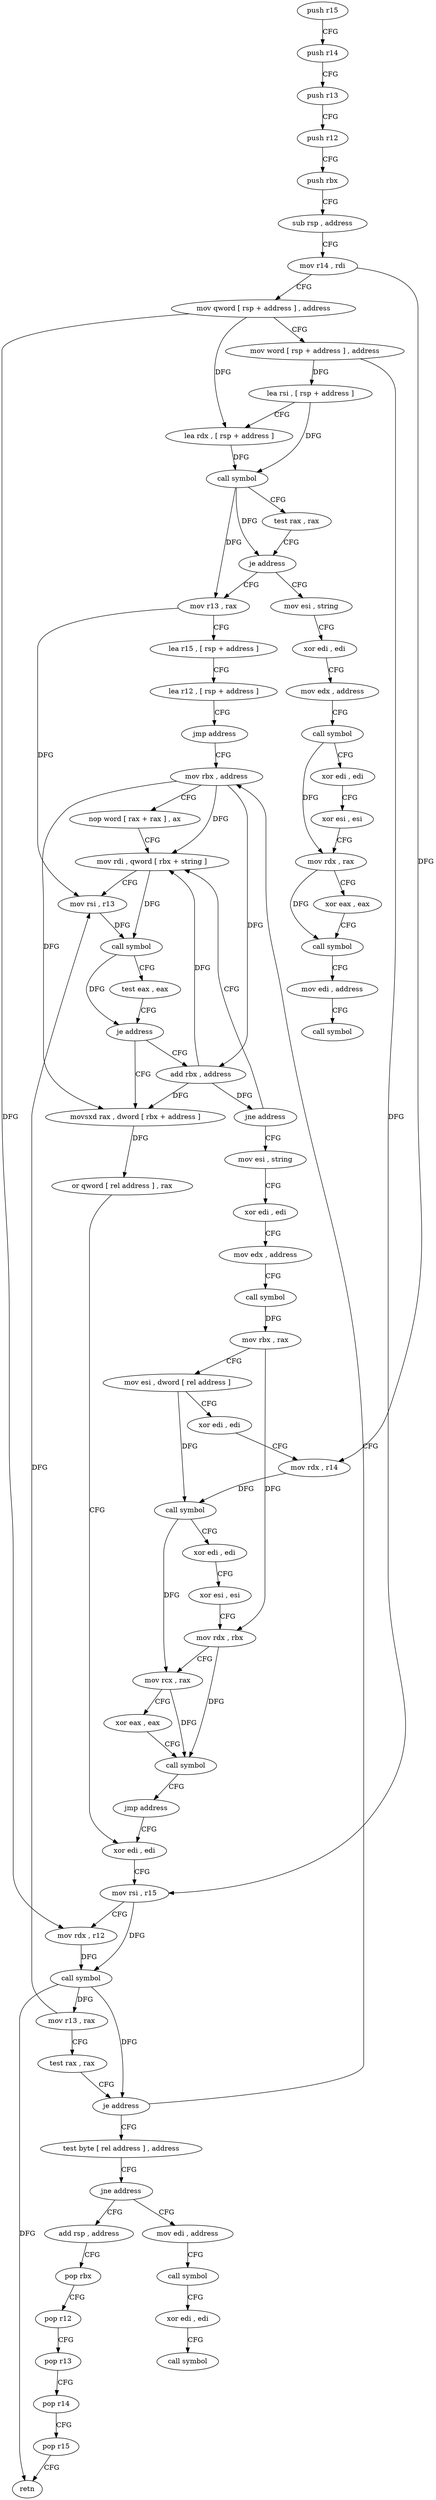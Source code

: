 digraph "func" {
"4229456" [label = "push r15" ]
"4229458" [label = "push r14" ]
"4229460" [label = "push r13" ]
"4229462" [label = "push r12" ]
"4229464" [label = "push rbx" ]
"4229465" [label = "sub rsp , address" ]
"4229469" [label = "mov r14 , rdi" ]
"4229472" [label = "mov qword [ rsp + address ] , address" ]
"4229481" [label = "mov word [ rsp + address ] , address" ]
"4229488" [label = "lea rsi , [ rsp + address ]" ]
"4229493" [label = "lea rdx , [ rsp + address ]" ]
"4229498" [label = "call symbol" ]
"4229503" [label = "test rax , rax" ]
"4229506" [label = "je address" ]
"4229687" [label = "mov esi , string" ]
"4229512" [label = "mov r13 , rax" ]
"4229692" [label = "xor edi , edi" ]
"4229694" [label = "mov edx , address" ]
"4229699" [label = "call symbol" ]
"4229704" [label = "xor edi , edi" ]
"4229706" [label = "xor esi , esi" ]
"4229708" [label = "mov rdx , rax" ]
"4229711" [label = "xor eax , eax" ]
"4229713" [label = "call symbol" ]
"4229718" [label = "mov edi , address" ]
"4229723" [label = "call symbol" ]
"4229515" [label = "lea r15 , [ rsp + address ]" ]
"4229520" [label = "lea r12 , [ rsp + address ]" ]
"4229525" [label = "jmp address" ]
"4229571" [label = "mov rbx , address" ]
"4229578" [label = "nop word [ rax + rax ] , ax" ]
"4229584" [label = "mov rdi , qword [ rbx + string ]" ]
"4229536" [label = "movsxd rax , dword [ rbx + address ]" ]
"4229543" [label = "or qword [ rel address ] , rax" ]
"4229550" [label = "xor edi , edi" ]
"4229603" [label = "add rbx , address" ]
"4229607" [label = "jne address" ]
"4229609" [label = "mov esi , string" ]
"4229664" [label = "test byte [ rel address ] , address" ]
"4229671" [label = "jne address" ]
"4229728" [label = "mov edi , address" ]
"4229673" [label = "add rsp , address" ]
"4229591" [label = "mov rsi , r13" ]
"4229594" [label = "call symbol" ]
"4229599" [label = "test eax , eax" ]
"4229601" [label = "je address" ]
"4229614" [label = "xor edi , edi" ]
"4229616" [label = "mov edx , address" ]
"4229621" [label = "call symbol" ]
"4229626" [label = "mov rbx , rax" ]
"4229629" [label = "mov esi , dword [ rel address ]" ]
"4229635" [label = "xor edi , edi" ]
"4229637" [label = "mov rdx , r14" ]
"4229640" [label = "call symbol" ]
"4229645" [label = "xor edi , edi" ]
"4229647" [label = "xor esi , esi" ]
"4229649" [label = "mov rdx , rbx" ]
"4229652" [label = "mov rcx , rax" ]
"4229655" [label = "xor eax , eax" ]
"4229657" [label = "call symbol" ]
"4229662" [label = "jmp address" ]
"4229733" [label = "call symbol" ]
"4229738" [label = "xor edi , edi" ]
"4229740" [label = "call symbol" ]
"4229677" [label = "pop rbx" ]
"4229678" [label = "pop r12" ]
"4229680" [label = "pop r13" ]
"4229682" [label = "pop r14" ]
"4229684" [label = "pop r15" ]
"4229686" [label = "retn" ]
"4229552" [label = "mov rsi , r15" ]
"4229555" [label = "mov rdx , r12" ]
"4229558" [label = "call symbol" ]
"4229563" [label = "mov r13 , rax" ]
"4229566" [label = "test rax , rax" ]
"4229569" [label = "je address" ]
"4229456" -> "4229458" [ label = "CFG" ]
"4229458" -> "4229460" [ label = "CFG" ]
"4229460" -> "4229462" [ label = "CFG" ]
"4229462" -> "4229464" [ label = "CFG" ]
"4229464" -> "4229465" [ label = "CFG" ]
"4229465" -> "4229469" [ label = "CFG" ]
"4229469" -> "4229472" [ label = "CFG" ]
"4229469" -> "4229637" [ label = "DFG" ]
"4229472" -> "4229481" [ label = "CFG" ]
"4229472" -> "4229493" [ label = "DFG" ]
"4229472" -> "4229555" [ label = "DFG" ]
"4229481" -> "4229488" [ label = "DFG" ]
"4229481" -> "4229552" [ label = "DFG" ]
"4229488" -> "4229493" [ label = "CFG" ]
"4229488" -> "4229498" [ label = "DFG" ]
"4229493" -> "4229498" [ label = "DFG" ]
"4229498" -> "4229503" [ label = "CFG" ]
"4229498" -> "4229506" [ label = "DFG" ]
"4229498" -> "4229512" [ label = "DFG" ]
"4229503" -> "4229506" [ label = "CFG" ]
"4229506" -> "4229687" [ label = "CFG" ]
"4229506" -> "4229512" [ label = "CFG" ]
"4229687" -> "4229692" [ label = "CFG" ]
"4229512" -> "4229515" [ label = "CFG" ]
"4229512" -> "4229591" [ label = "DFG" ]
"4229692" -> "4229694" [ label = "CFG" ]
"4229694" -> "4229699" [ label = "CFG" ]
"4229699" -> "4229704" [ label = "CFG" ]
"4229699" -> "4229708" [ label = "DFG" ]
"4229704" -> "4229706" [ label = "CFG" ]
"4229706" -> "4229708" [ label = "CFG" ]
"4229708" -> "4229711" [ label = "CFG" ]
"4229708" -> "4229713" [ label = "DFG" ]
"4229711" -> "4229713" [ label = "CFG" ]
"4229713" -> "4229718" [ label = "CFG" ]
"4229718" -> "4229723" [ label = "CFG" ]
"4229515" -> "4229520" [ label = "CFG" ]
"4229520" -> "4229525" [ label = "CFG" ]
"4229525" -> "4229571" [ label = "CFG" ]
"4229571" -> "4229578" [ label = "CFG" ]
"4229571" -> "4229584" [ label = "DFG" ]
"4229571" -> "4229536" [ label = "DFG" ]
"4229571" -> "4229603" [ label = "DFG" ]
"4229578" -> "4229584" [ label = "CFG" ]
"4229584" -> "4229591" [ label = "CFG" ]
"4229584" -> "4229594" [ label = "DFG" ]
"4229536" -> "4229543" [ label = "DFG" ]
"4229543" -> "4229550" [ label = "CFG" ]
"4229550" -> "4229552" [ label = "CFG" ]
"4229603" -> "4229607" [ label = "DFG" ]
"4229603" -> "4229584" [ label = "DFG" ]
"4229603" -> "4229536" [ label = "DFG" ]
"4229607" -> "4229584" [ label = "CFG" ]
"4229607" -> "4229609" [ label = "CFG" ]
"4229609" -> "4229614" [ label = "CFG" ]
"4229664" -> "4229671" [ label = "CFG" ]
"4229671" -> "4229728" [ label = "CFG" ]
"4229671" -> "4229673" [ label = "CFG" ]
"4229728" -> "4229733" [ label = "CFG" ]
"4229673" -> "4229677" [ label = "CFG" ]
"4229591" -> "4229594" [ label = "DFG" ]
"4229594" -> "4229599" [ label = "CFG" ]
"4229594" -> "4229601" [ label = "DFG" ]
"4229599" -> "4229601" [ label = "CFG" ]
"4229601" -> "4229536" [ label = "CFG" ]
"4229601" -> "4229603" [ label = "CFG" ]
"4229614" -> "4229616" [ label = "CFG" ]
"4229616" -> "4229621" [ label = "CFG" ]
"4229621" -> "4229626" [ label = "DFG" ]
"4229626" -> "4229629" [ label = "CFG" ]
"4229626" -> "4229649" [ label = "DFG" ]
"4229629" -> "4229635" [ label = "CFG" ]
"4229629" -> "4229640" [ label = "DFG" ]
"4229635" -> "4229637" [ label = "CFG" ]
"4229637" -> "4229640" [ label = "DFG" ]
"4229640" -> "4229645" [ label = "CFG" ]
"4229640" -> "4229652" [ label = "DFG" ]
"4229645" -> "4229647" [ label = "CFG" ]
"4229647" -> "4229649" [ label = "CFG" ]
"4229649" -> "4229652" [ label = "CFG" ]
"4229649" -> "4229657" [ label = "DFG" ]
"4229652" -> "4229655" [ label = "CFG" ]
"4229652" -> "4229657" [ label = "DFG" ]
"4229655" -> "4229657" [ label = "CFG" ]
"4229657" -> "4229662" [ label = "CFG" ]
"4229662" -> "4229550" [ label = "CFG" ]
"4229733" -> "4229738" [ label = "CFG" ]
"4229738" -> "4229740" [ label = "CFG" ]
"4229677" -> "4229678" [ label = "CFG" ]
"4229678" -> "4229680" [ label = "CFG" ]
"4229680" -> "4229682" [ label = "CFG" ]
"4229682" -> "4229684" [ label = "CFG" ]
"4229684" -> "4229686" [ label = "CFG" ]
"4229552" -> "4229555" [ label = "CFG" ]
"4229552" -> "4229558" [ label = "DFG" ]
"4229555" -> "4229558" [ label = "DFG" ]
"4229558" -> "4229563" [ label = "DFG" ]
"4229558" -> "4229569" [ label = "DFG" ]
"4229558" -> "4229686" [ label = "DFG" ]
"4229563" -> "4229566" [ label = "CFG" ]
"4229563" -> "4229591" [ label = "DFG" ]
"4229566" -> "4229569" [ label = "CFG" ]
"4229569" -> "4229664" [ label = "CFG" ]
"4229569" -> "4229571" [ label = "CFG" ]
}
